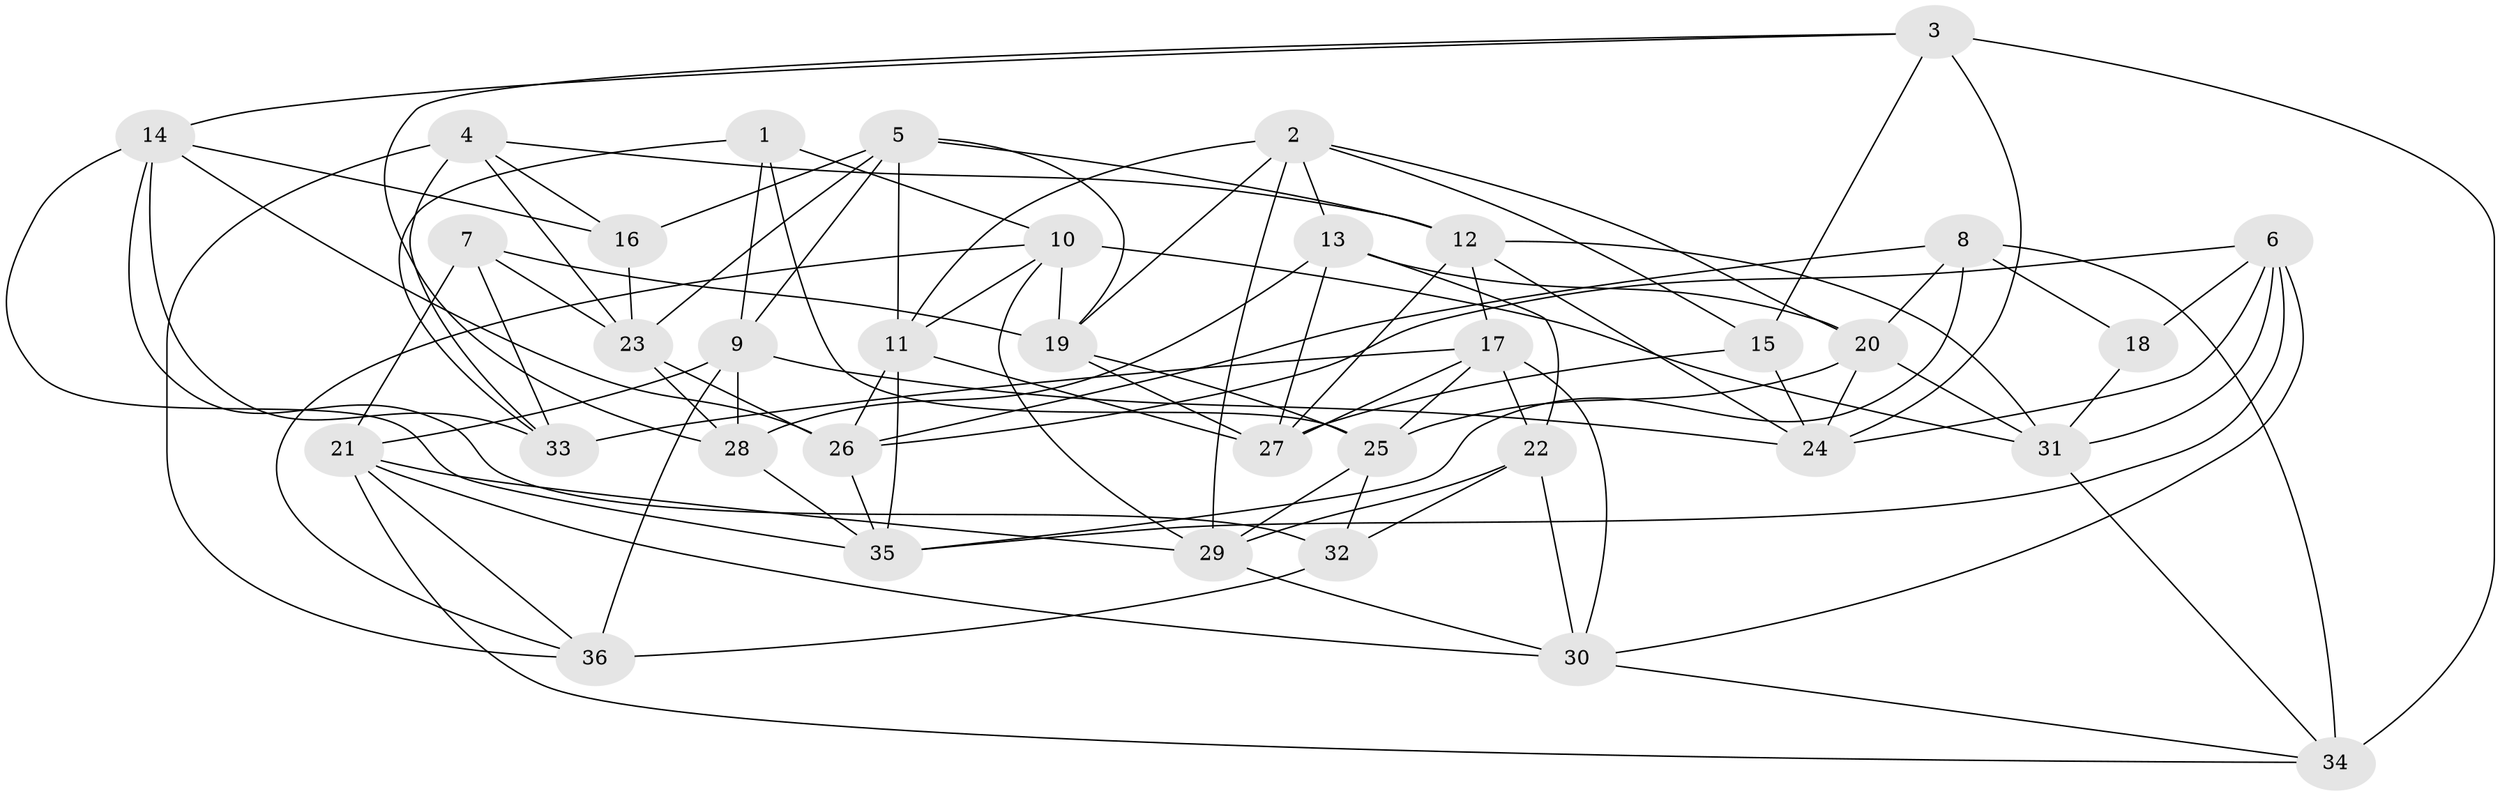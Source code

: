 // original degree distribution, {4: 1.0}
// Generated by graph-tools (version 1.1) at 2025/50/03/09/25 03:50:47]
// undirected, 36 vertices, 97 edges
graph export_dot {
graph [start="1"]
  node [color=gray90,style=filled];
  1;
  2;
  3;
  4;
  5;
  6;
  7;
  8;
  9;
  10;
  11;
  12;
  13;
  14;
  15;
  16;
  17;
  18;
  19;
  20;
  21;
  22;
  23;
  24;
  25;
  26;
  27;
  28;
  29;
  30;
  31;
  32;
  33;
  34;
  35;
  36;
  1 -- 9 [weight=1.0];
  1 -- 10 [weight=1.0];
  1 -- 25 [weight=1.0];
  1 -- 33 [weight=1.0];
  2 -- 11 [weight=1.0];
  2 -- 13 [weight=1.0];
  2 -- 15 [weight=1.0];
  2 -- 19 [weight=1.0];
  2 -- 20 [weight=1.0];
  2 -- 29 [weight=1.0];
  3 -- 14 [weight=1.0];
  3 -- 15 [weight=1.0];
  3 -- 24 [weight=1.0];
  3 -- 28 [weight=1.0];
  3 -- 34 [weight=2.0];
  4 -- 12 [weight=1.0];
  4 -- 16 [weight=1.0];
  4 -- 23 [weight=1.0];
  4 -- 33 [weight=2.0];
  4 -- 36 [weight=1.0];
  5 -- 9 [weight=1.0];
  5 -- 11 [weight=1.0];
  5 -- 12 [weight=1.0];
  5 -- 16 [weight=1.0];
  5 -- 19 [weight=1.0];
  5 -- 23 [weight=1.0];
  6 -- 18 [weight=1.0];
  6 -- 24 [weight=1.0];
  6 -- 26 [weight=1.0];
  6 -- 30 [weight=1.0];
  6 -- 31 [weight=1.0];
  6 -- 35 [weight=1.0];
  7 -- 19 [weight=1.0];
  7 -- 21 [weight=1.0];
  7 -- 23 [weight=1.0];
  7 -- 33 [weight=1.0];
  8 -- 18 [weight=2.0];
  8 -- 20 [weight=1.0];
  8 -- 26 [weight=1.0];
  8 -- 34 [weight=1.0];
  8 -- 35 [weight=1.0];
  9 -- 21 [weight=1.0];
  9 -- 24 [weight=1.0];
  9 -- 28 [weight=1.0];
  9 -- 36 [weight=1.0];
  10 -- 11 [weight=1.0];
  10 -- 19 [weight=1.0];
  10 -- 29 [weight=1.0];
  10 -- 31 [weight=1.0];
  10 -- 36 [weight=1.0];
  11 -- 26 [weight=1.0];
  11 -- 27 [weight=1.0];
  11 -- 35 [weight=1.0];
  12 -- 17 [weight=1.0];
  12 -- 24 [weight=1.0];
  12 -- 27 [weight=1.0];
  12 -- 31 [weight=1.0];
  13 -- 20 [weight=1.0];
  13 -- 22 [weight=1.0];
  13 -- 27 [weight=1.0];
  13 -- 28 [weight=2.0];
  14 -- 16 [weight=1.0];
  14 -- 26 [weight=1.0];
  14 -- 32 [weight=1.0];
  14 -- 33 [weight=1.0];
  14 -- 35 [weight=1.0];
  15 -- 24 [weight=1.0];
  15 -- 27 [weight=1.0];
  16 -- 23 [weight=1.0];
  17 -- 22 [weight=1.0];
  17 -- 25 [weight=1.0];
  17 -- 27 [weight=1.0];
  17 -- 30 [weight=1.0];
  17 -- 33 [weight=1.0];
  18 -- 31 [weight=1.0];
  19 -- 25 [weight=1.0];
  19 -- 27 [weight=1.0];
  20 -- 24 [weight=1.0];
  20 -- 25 [weight=1.0];
  20 -- 31 [weight=1.0];
  21 -- 29 [weight=1.0];
  21 -- 30 [weight=1.0];
  21 -- 34 [weight=1.0];
  21 -- 36 [weight=1.0];
  22 -- 29 [weight=1.0];
  22 -- 30 [weight=1.0];
  22 -- 32 [weight=2.0];
  23 -- 26 [weight=1.0];
  23 -- 28 [weight=1.0];
  25 -- 29 [weight=1.0];
  25 -- 32 [weight=1.0];
  26 -- 35 [weight=1.0];
  28 -- 35 [weight=1.0];
  29 -- 30 [weight=1.0];
  30 -- 34 [weight=1.0];
  31 -- 34 [weight=1.0];
  32 -- 36 [weight=2.0];
}
